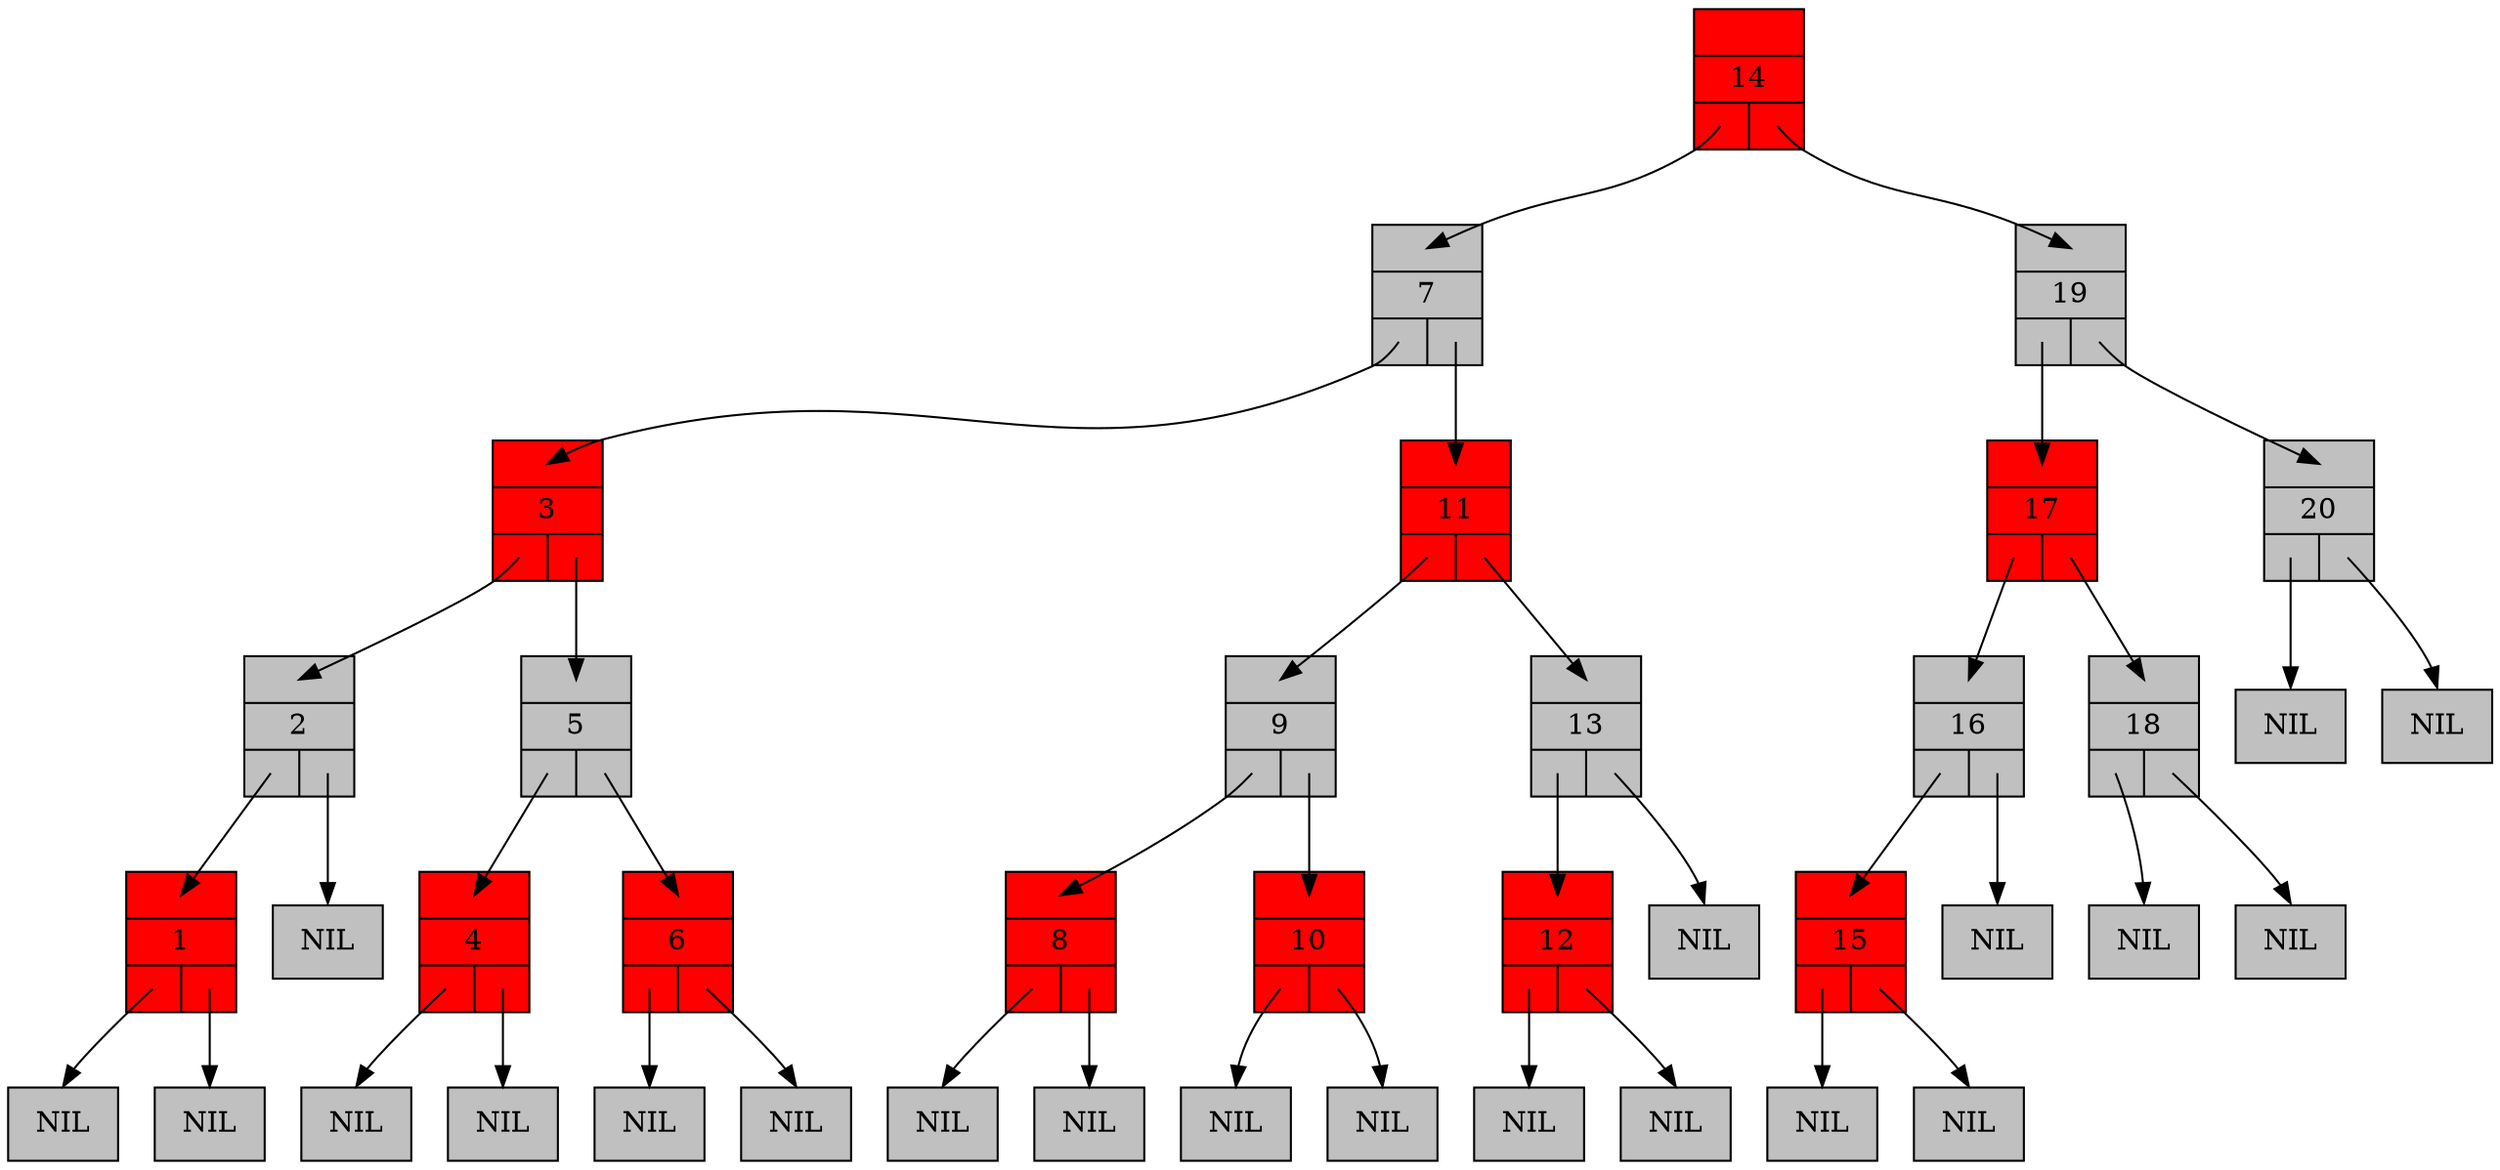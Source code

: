 digraph RedBlackTree {
	graph [ ranksep =0.5];
	node [ shape = record ];

	n1 [style=filled, fillcolor=red, label="{{<parent>}|1|{<left>|<right>}}"];
	lnil1 [style=filled, fillcolor=grey, label="NIL"];
	n1:left:c -> lnil1:n [headclip=false, tailclip=false]
	rnil1 [style=filled, fillcolor=grey, label="NIL"];
	n1:right:c -> rnil1:n [headclip=false, tailclip=false]
	n2 [style=filled, fillcolor=grey, label="{{<parent>}|2|{<left>|<right>}}"];
	n2:left:c -> n1:parent:c [headclip=false, tailclip=false]
	rnil2 [style=filled, fillcolor=grey, label="NIL"];
	n2:right:c -> rnil2:n [headclip=false, tailclip=false]
	n3 [style=filled, fillcolor=red, label="{{<parent>}|3|{<left>|<right>}}"];
	n3:left:c -> n2:parent:c [headclip=false, tailclip=false]
	n3:right:c -> n5:parent:c [headclip=false, tailclip=false]
	n4 [style=filled, fillcolor=red, label="{{<parent>}|4|{<left>|<right>}}"];
	lnil4 [style=filled, fillcolor=grey, label="NIL"];
	n4:left:c -> lnil4:n [headclip=false, tailclip=false]
	rnil4 [style=filled, fillcolor=grey, label="NIL"];
	n4:right:c -> rnil4:n [headclip=false, tailclip=false]
	n5 [style=filled, fillcolor=grey, label="{{<parent>}|5|{<left>|<right>}}"];
	n5:left:c -> n4:parent:c [headclip=false, tailclip=false]
	n5:right:c -> n6:parent:c [headclip=false, tailclip=false]
	n6 [style=filled, fillcolor=red, label="{{<parent>}|6|{<left>|<right>}}"];
	lnil6 [style=filled, fillcolor=grey, label="NIL"];
	n6:left:c -> lnil6:n [headclip=false, tailclip=false]
	rnil6 [style=filled, fillcolor=grey, label="NIL"];
	n6:right:c -> rnil6:n [headclip=false, tailclip=false]
	n7 [style=filled, fillcolor=grey, label="{{<parent>}|7|{<left>|<right>}}"];
	n7:left:c -> n3:parent:c [headclip=false, tailclip=false]
	n7:right:c -> n11:parent:c [headclip=false, tailclip=false]
	n8 [style=filled, fillcolor=red, label="{{<parent>}|8|{<left>|<right>}}"];
	lnil8 [style=filled, fillcolor=grey, label="NIL"];
	n8:left:c -> lnil8:n [headclip=false, tailclip=false]
	rnil8 [style=filled, fillcolor=grey, label="NIL"];
	n8:right:c -> rnil8:n [headclip=false, tailclip=false]
	n9 [style=filled, fillcolor=grey, label="{{<parent>}|9|{<left>|<right>}}"];
	n9:left:c -> n8:parent:c [headclip=false, tailclip=false]
	n9:right:c -> n10:parent:c [headclip=false, tailclip=false]
	n10 [style=filled, fillcolor=red, label="{{<parent>}|10|{<left>|<right>}}"];
	lnil10 [style=filled, fillcolor=grey, label="NIL"];
	n10:left:c -> lnil10:n [headclip=false, tailclip=false]
	rnil10 [style=filled, fillcolor=grey, label="NIL"];
	n10:right:c -> rnil10:n [headclip=false, tailclip=false]
	n11 [style=filled, fillcolor=red, label="{{<parent>}|11|{<left>|<right>}}"];
	n11:left:c -> n9:parent:c [headclip=false, tailclip=false]
	n11:right:c -> n13:parent:c [headclip=false, tailclip=false]
	n12 [style=filled, fillcolor=red, label="{{<parent>}|12|{<left>|<right>}}"];
	lnil12 [style=filled, fillcolor=grey, label="NIL"];
	n12:left:c -> lnil12:n [headclip=false, tailclip=false]
	rnil12 [style=filled, fillcolor=grey, label="NIL"];
	n12:right:c -> rnil12:n [headclip=false, tailclip=false]
	n13 [style=filled, fillcolor=grey, label="{{<parent>}|13|{<left>|<right>}}"];
	n13:left:c -> n12:parent:c [headclip=false, tailclip=false]
	rnil13 [style=filled, fillcolor=grey, label="NIL"];
	n13:right:c -> rnil13:n [headclip=false, tailclip=false]
	n14 [style=filled, fillcolor=red, label="{{<parent>}|14|{<left>|<right>}}"];
	n14:left:c -> n7:parent:c [headclip=false, tailclip=false]
	n14:right:c -> n19:parent:c [headclip=false, tailclip=false]
	n15 [style=filled, fillcolor=red, label="{{<parent>}|15|{<left>|<right>}}"];
	lnil15 [style=filled, fillcolor=grey, label="NIL"];
	n15:left:c -> lnil15:n [headclip=false, tailclip=false]
	rnil15 [style=filled, fillcolor=grey, label="NIL"];
	n15:right:c -> rnil15:n [headclip=false, tailclip=false]
	n16 [style=filled, fillcolor=grey, label="{{<parent>}|16|{<left>|<right>}}"];
	n16:left:c -> n15:parent:c [headclip=false, tailclip=false]
	rnil16 [style=filled, fillcolor=grey, label="NIL"];
	n16:right:c -> rnil16:n [headclip=false, tailclip=false]
	n17 [style=filled, fillcolor=red, label="{{<parent>}|17|{<left>|<right>}}"];
	n17:left:c -> n16:parent:c [headclip=false, tailclip=false]
	n17:right:c -> n18:parent:c [headclip=false, tailclip=false]
	n18 [style=filled, fillcolor=grey, label="{{<parent>}|18|{<left>|<right>}}"];
	lnil18 [style=filled, fillcolor=grey, label="NIL"];
	n18:left:c -> lnil18:n [headclip=false, tailclip=false]
	rnil18 [style=filled, fillcolor=grey, label="NIL"];
	n18:right:c -> rnil18:n [headclip=false, tailclip=false]
	n19 [style=filled, fillcolor=grey, label="{{<parent>}|19|{<left>|<right>}}"];
	n19:left:c -> n17:parent:c [headclip=false, tailclip=false]
	n19:right:c -> n20:parent:c [headclip=false, tailclip=false]
	n20 [style=filled, fillcolor=grey, label="{{<parent>}|20|{<left>|<right>}}"];
	lnil20 [style=filled, fillcolor=grey, label="NIL"];
	n20:left:c -> lnil20:n [headclip=false, tailclip=false]
	rnil20 [style=filled, fillcolor=grey, label="NIL"];
	n20:right:c -> rnil20:n [headclip=false, tailclip=false]

}

